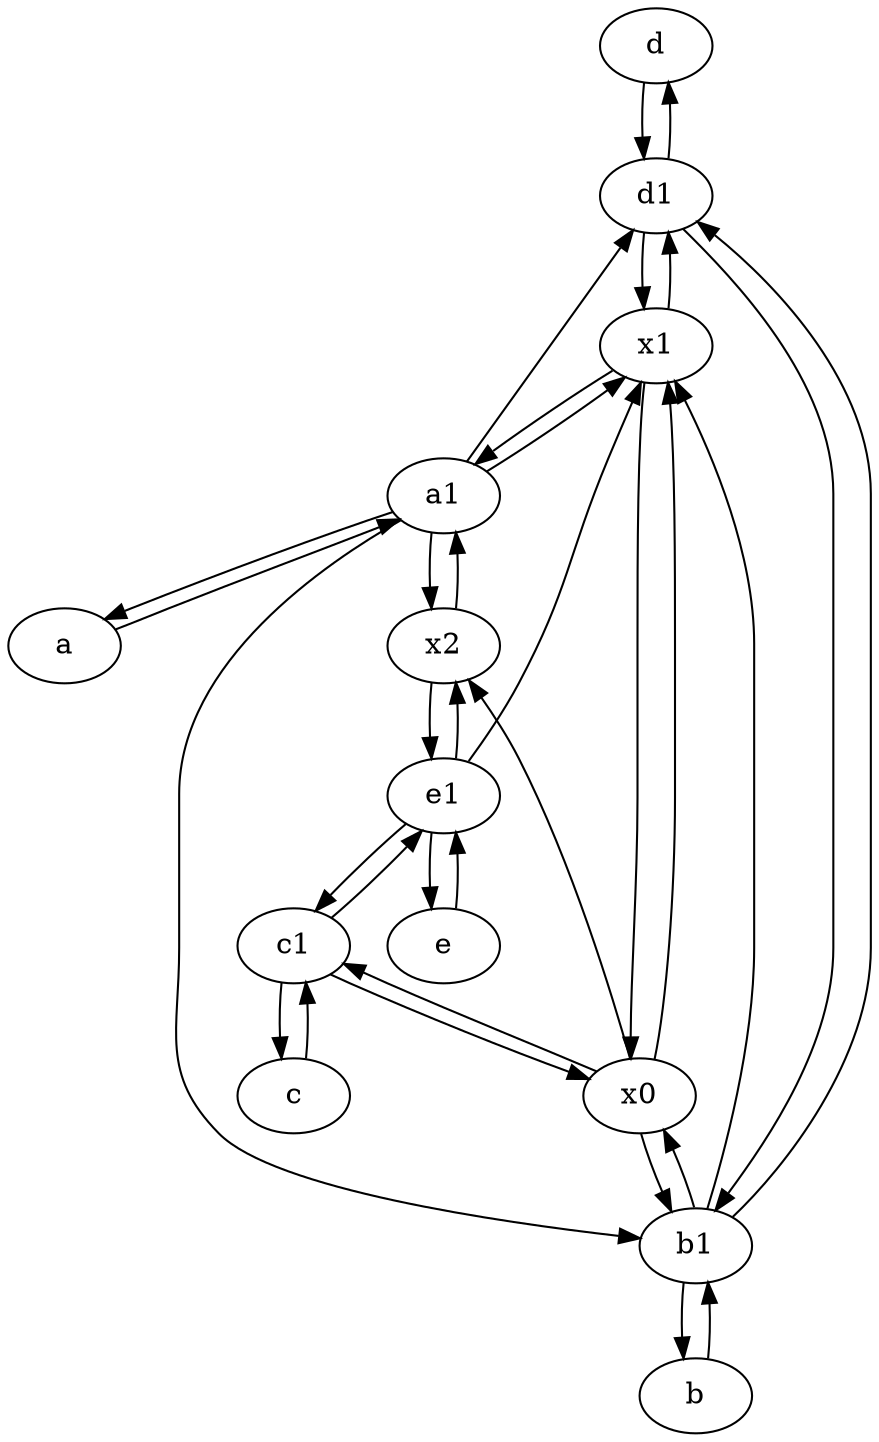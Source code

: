 digraph  {
	d [pos="20,30!"];
	x2;
	a1 [pos="40,15!"];
	c1 [pos="30,15!"];
	b [pos="50,20!"];
	e1 [pos="25,45!"];
	d1 [pos="25,30!"];
	c [pos="20,10!"];
	e [pos="30,50!"];
	b1 [pos="45,20!"];
	x1;
	a [pos="40,10!"];
	x0;
	a1 -> a;
	b1 -> x1;
	d1 -> d;
	d1 -> x1;
	x0 -> c1;
	a -> a1;
	c -> c1;
	x1 -> d1;
	a1 -> b1;
	c1 -> x0;
	a1 -> d1;
	x1 -> x0;
	e1 -> e;
	e -> e1;
	e1 -> x1;
	b1 -> x0;
	d1 -> b1;
	a1 -> x1;
	b1 -> d1;
	x2 -> a1;
	b -> b1;
	c1 -> e1;
	e1 -> x2;
	c1 -> c;
	e1 -> c1;
	x1 -> a1;
	x0 -> b1;
	b1 -> b;
	d -> d1;
	x2 -> e1;
	a1 -> x2;
	x0 -> x1;
	x0 -> x2;

	}